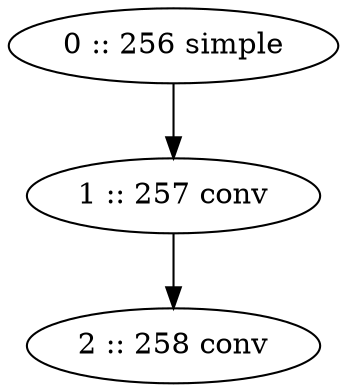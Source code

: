 // ./images/arch.gv
digraph "./images/arch" {
	0 [label="0 :: 256 simple"]
	1 [label="1 :: 257 conv"]
	2 [label="2 :: 258 conv"]
	0 -> 1
	1 -> 2
}

